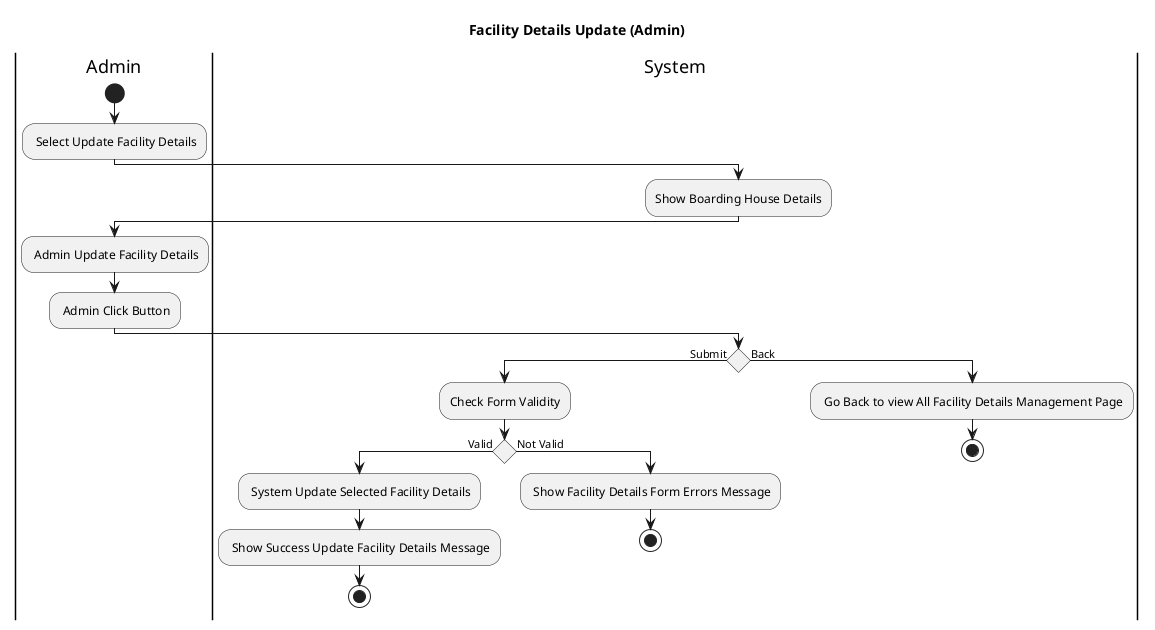 @startuml
title Facility Details Update (Admin)
|Admin|
start 
    : Select Update Facility Details;
|System|
    :Show Boarding House Details;
|Admin|  
    : Admin Update Facility Details;
    : Admin Click Button;
|System|
If () then (Submit)
    :Check Form Validity;
    if () is (Valid) then
        : System Update Selected Facility Details;
        : Show Success Update Facility Details Message;
        stop
    else (Not Valid)
        : Show Facility Details Form Errors Message;
        stop
    endif
else (Back)
    : Go Back to view All Facility Details Management Page;
    stop  
endif
@enduml
